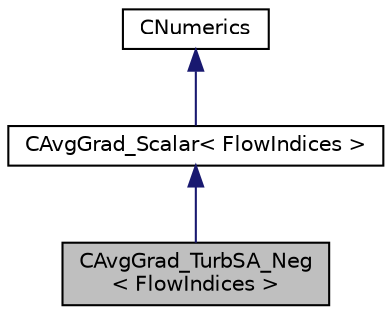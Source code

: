 digraph "CAvgGrad_TurbSA_Neg&lt; FlowIndices &gt;"
{
 // LATEX_PDF_SIZE
  edge [fontname="Helvetica",fontsize="10",labelfontname="Helvetica",labelfontsize="10"];
  node [fontname="Helvetica",fontsize="10",shape=record];
  Node1 [label="CAvgGrad_TurbSA_Neg\l\< FlowIndices \>",height=0.2,width=0.4,color="black", fillcolor="grey75", style="filled", fontcolor="black",tooltip="Class for computing viscous term using average of gradients (Spalart-Allmaras Turbulence model)."];
  Node2 -> Node1 [dir="back",color="midnightblue",fontsize="10",style="solid",fontname="Helvetica"];
  Node2 [label="CAvgGrad_Scalar\< FlowIndices \>",height=0.2,width=0.4,color="black", fillcolor="white", style="filled",URL="$classCAvgGrad__Scalar.html",tooltip="Template class for computing viscous residual of scalar values."];
  Node3 -> Node2 [dir="back",color="midnightblue",fontsize="10",style="solid",fontname="Helvetica"];
  Node3 [label="CNumerics",height=0.2,width=0.4,color="black", fillcolor="white", style="filled",URL="$classCNumerics.html",tooltip="Class for defining the numerical methods."];
}
